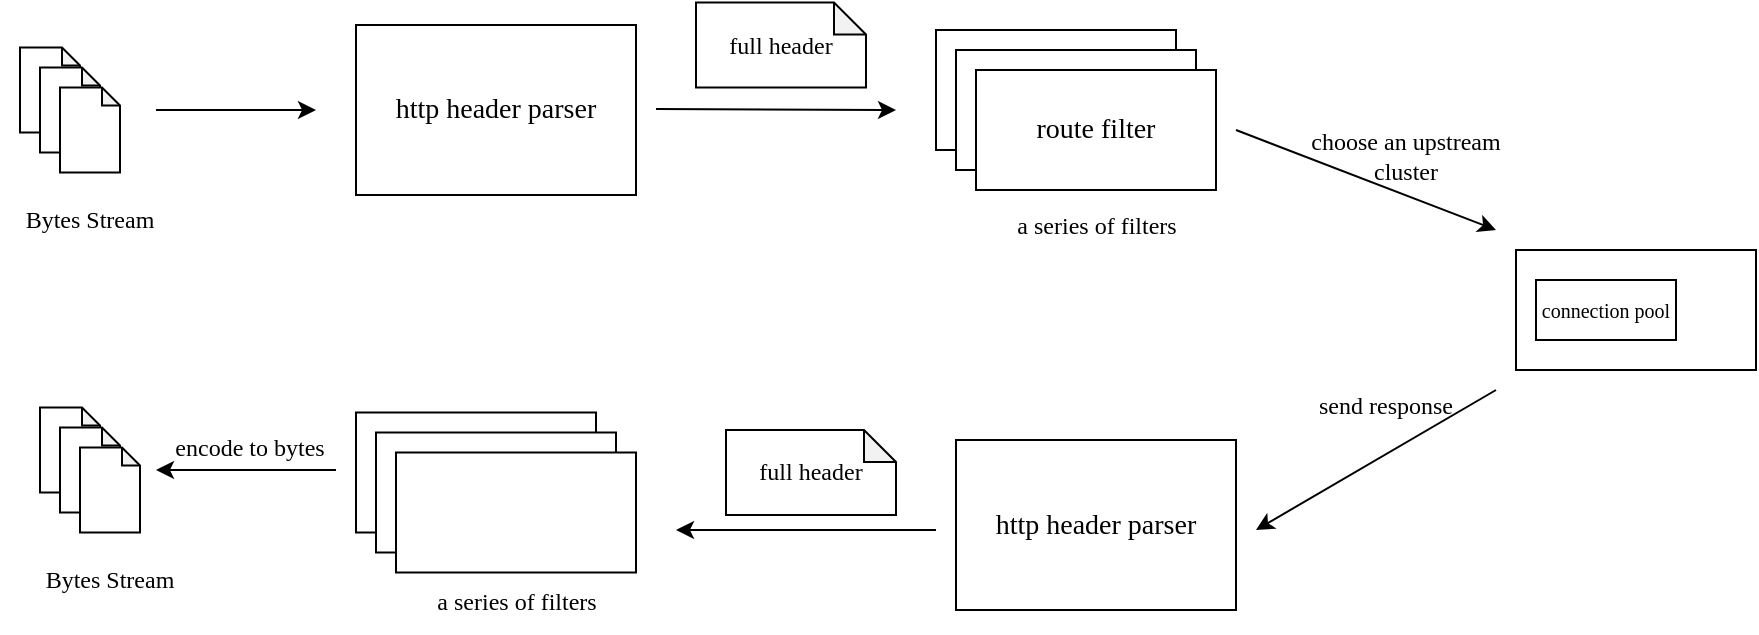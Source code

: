 <mxfile>
    <diagram id="4ZSPBzJSORsSi4Hex_y3" name="Page-1">
        <mxGraphModel dx="1205" dy="583" grid="1" gridSize="10" guides="1" tooltips="1" connect="1" arrows="1" fold="1" page="1" pageScale="1" pageWidth="850" pageHeight="1100" math="0" shadow="0">
            <root>
                <mxCell id="0"/>
                <mxCell id="1" parent="0"/>
                <mxCell id="4" value="" style="endArrow=classic;html=1;" edge="1" parent="1">
                    <mxGeometry width="50" height="50" relative="1" as="geometry">
                        <mxPoint x="140" y="430" as="sourcePoint"/>
                        <mxPoint x="220" y="430" as="targetPoint"/>
                    </mxGeometry>
                </mxCell>
                <mxCell id="5" value="&lt;font face=&quot;Verdana&quot; style=&quot;font-size: 14px;&quot;&gt;http header parser&lt;/font&gt;" style="rounded=0;whiteSpace=wrap;html=1;" vertex="1" parent="1">
                    <mxGeometry x="240" y="387.5" width="140" height="85" as="geometry"/>
                </mxCell>
                <mxCell id="8" value="&lt;font face=&quot;Verdana&quot;&gt;Bytes Stream&lt;/font&gt;" style="text;html=1;align=center;verticalAlign=middle;whiteSpace=wrap;rounded=0;" vertex="1" parent="1">
                    <mxGeometry x="62" y="470" width="90" height="30" as="geometry"/>
                </mxCell>
                <mxCell id="9" value="" style="endArrow=classic;html=1;" edge="1" parent="1">
                    <mxGeometry width="50" height="50" relative="1" as="geometry">
                        <mxPoint x="390" y="429.5" as="sourcePoint"/>
                        <mxPoint x="510" y="430" as="targetPoint"/>
                    </mxGeometry>
                </mxCell>
                <mxCell id="10" value="" style="shape=note;whiteSpace=wrap;html=1;backgroundOutline=1;darkOpacity=0.05;size=9;" vertex="1" parent="1">
                    <mxGeometry x="72" y="398.75" width="30" height="42.5" as="geometry"/>
                </mxCell>
                <mxCell id="17" value="" style="shape=note;whiteSpace=wrap;html=1;backgroundOutline=1;darkOpacity=0.05;size=9;" vertex="1" parent="1">
                    <mxGeometry x="82" y="408.75" width="30" height="42.5" as="geometry"/>
                </mxCell>
                <mxCell id="18" value="" style="shape=note;whiteSpace=wrap;html=1;backgroundOutline=1;darkOpacity=0.05;size=9;" vertex="1" parent="1">
                    <mxGeometry x="92" y="418.75" width="30" height="42.5" as="geometry"/>
                </mxCell>
                <mxCell id="19" value="&lt;font face=&quot;Verdana&quot;&gt;full header&lt;/font&gt;" style="shape=note;whiteSpace=wrap;html=1;backgroundOutline=1;darkOpacity=0.05;size=16;" vertex="1" parent="1">
                    <mxGeometry x="410" y="376.25" width="85" height="42.5" as="geometry"/>
                </mxCell>
                <mxCell id="20" value="" style="rounded=0;whiteSpace=wrap;html=1;" vertex="1" parent="1">
                    <mxGeometry x="530" y="390" width="120" height="60" as="geometry"/>
                </mxCell>
                <mxCell id="21" value="" style="rounded=0;whiteSpace=wrap;html=1;" vertex="1" parent="1">
                    <mxGeometry x="540" y="400" width="120" height="60" as="geometry"/>
                </mxCell>
                <mxCell id="22" value="&lt;font style=&quot;font-size: 14px;&quot; face=&quot;Verdana&quot;&gt;route filter&lt;/font&gt;" style="rounded=0;whiteSpace=wrap;html=1;" vertex="1" parent="1">
                    <mxGeometry x="550" y="410" width="120" height="60" as="geometry"/>
                </mxCell>
                <mxCell id="23" value="&lt;font face=&quot;Verdana&quot;&gt;a series of filters&lt;/font&gt;" style="text;html=1;align=center;verticalAlign=middle;whiteSpace=wrap;rounded=0;" vertex="1" parent="1">
                    <mxGeometry x="557.5" y="472.5" width="105" height="30" as="geometry"/>
                </mxCell>
                <mxCell id="25" value="" style="endArrow=classic;html=1;" edge="1" parent="1">
                    <mxGeometry width="50" height="50" relative="1" as="geometry">
                        <mxPoint x="680" y="440" as="sourcePoint"/>
                        <mxPoint x="810" y="490" as="targetPoint"/>
                    </mxGeometry>
                </mxCell>
                <mxCell id="26" value="" style="rounded=0;whiteSpace=wrap;html=1;" vertex="1" parent="1">
                    <mxGeometry x="820" y="500" width="120" height="60" as="geometry"/>
                </mxCell>
                <mxCell id="27" value="&lt;font face=&quot;Verdana&quot;&gt;choose an upstream cluster&lt;/font&gt;" style="text;html=1;align=center;verticalAlign=middle;whiteSpace=wrap;rounded=0;" vertex="1" parent="1">
                    <mxGeometry x="700" y="435" width="130" height="35" as="geometry"/>
                </mxCell>
                <mxCell id="30" value="&lt;font style=&quot;font-size: 10px;&quot; face=&quot;Verdana&quot;&gt;connection pool&lt;/font&gt;" style="rounded=0;whiteSpace=wrap;html=1;" vertex="1" parent="1">
                    <mxGeometry x="830" y="515" width="70" height="30" as="geometry"/>
                </mxCell>
                <mxCell id="31" value="" style="endArrow=classic;html=1;" edge="1" parent="1">
                    <mxGeometry width="50" height="50" relative="1" as="geometry">
                        <mxPoint x="810" y="570" as="sourcePoint"/>
                        <mxPoint x="690" y="640" as="targetPoint"/>
                    </mxGeometry>
                </mxCell>
                <mxCell id="32" value="&lt;font face=&quot;Verdana&quot;&gt;send response&lt;/font&gt;" style="text;html=1;align=center;verticalAlign=middle;whiteSpace=wrap;rounded=0;" vertex="1" parent="1">
                    <mxGeometry x="690" y="560" width="130" height="35" as="geometry"/>
                </mxCell>
                <mxCell id="33" value="&lt;font face=&quot;Verdana&quot; style=&quot;font-size: 14px;&quot;&gt;http header parser&lt;/font&gt;" style="rounded=0;whiteSpace=wrap;html=1;" vertex="1" parent="1">
                    <mxGeometry x="540" y="595" width="140" height="85" as="geometry"/>
                </mxCell>
                <mxCell id="34" value="" style="endArrow=classic;html=1;" edge="1" parent="1">
                    <mxGeometry width="50" height="50" relative="1" as="geometry">
                        <mxPoint x="530" y="640" as="sourcePoint"/>
                        <mxPoint x="400" y="640" as="targetPoint"/>
                    </mxGeometry>
                </mxCell>
                <mxCell id="35" value="&lt;font face=&quot;Verdana&quot;&gt;full header&lt;/font&gt;" style="shape=note;whiteSpace=wrap;html=1;backgroundOutline=1;darkOpacity=0.05;size=16;" vertex="1" parent="1">
                    <mxGeometry x="425" y="590" width="85" height="42.5" as="geometry"/>
                </mxCell>
                <mxCell id="36" value="" style="rounded=0;whiteSpace=wrap;html=1;" vertex="1" parent="1">
                    <mxGeometry x="240" y="581.25" width="120" height="60" as="geometry"/>
                </mxCell>
                <mxCell id="37" value="" style="rounded=0;whiteSpace=wrap;html=1;" vertex="1" parent="1">
                    <mxGeometry x="250" y="591.25" width="120" height="60" as="geometry"/>
                </mxCell>
                <mxCell id="38" value="" style="rounded=0;whiteSpace=wrap;html=1;" vertex="1" parent="1">
                    <mxGeometry x="260" y="601.25" width="120" height="60" as="geometry"/>
                </mxCell>
                <mxCell id="39" value="&lt;font face=&quot;Verdana&quot;&gt;a series of filters&lt;/font&gt;" style="text;html=1;align=center;verticalAlign=middle;whiteSpace=wrap;rounded=0;" vertex="1" parent="1">
                    <mxGeometry x="267.5" y="661.25" width="105" height="30" as="geometry"/>
                </mxCell>
                <mxCell id="40" value="" style="endArrow=classic;html=1;" edge="1" parent="1">
                    <mxGeometry width="50" height="50" relative="1" as="geometry">
                        <mxPoint x="230" y="610" as="sourcePoint"/>
                        <mxPoint x="140" y="610" as="targetPoint"/>
                    </mxGeometry>
                </mxCell>
                <mxCell id="41" value="&lt;font face=&quot;Verdana&quot;&gt;encode to bytes&lt;/font&gt;" style="text;html=1;align=center;verticalAlign=middle;whiteSpace=wrap;rounded=0;" vertex="1" parent="1">
                    <mxGeometry x="122" y="581.25" width="130" height="35" as="geometry"/>
                </mxCell>
                <mxCell id="42" value="&lt;font face=&quot;Verdana&quot;&gt;Bytes Stream&lt;/font&gt;" style="text;html=1;align=center;verticalAlign=middle;whiteSpace=wrap;rounded=0;" vertex="1" parent="1">
                    <mxGeometry x="72" y="650" width="90" height="30" as="geometry"/>
                </mxCell>
                <mxCell id="43" value="" style="shape=note;whiteSpace=wrap;html=1;backgroundOutline=1;darkOpacity=0.05;size=9;" vertex="1" parent="1">
                    <mxGeometry x="82" y="578.75" width="30" height="42.5" as="geometry"/>
                </mxCell>
                <mxCell id="44" value="" style="shape=note;whiteSpace=wrap;html=1;backgroundOutline=1;darkOpacity=0.05;size=9;" vertex="1" parent="1">
                    <mxGeometry x="92" y="588.75" width="30" height="42.5" as="geometry"/>
                </mxCell>
                <mxCell id="45" value="" style="shape=note;whiteSpace=wrap;html=1;backgroundOutline=1;darkOpacity=0.05;size=9;" vertex="1" parent="1">
                    <mxGeometry x="102" y="598.75" width="30" height="42.5" as="geometry"/>
                </mxCell>
            </root>
        </mxGraphModel>
    </diagram>
</mxfile>